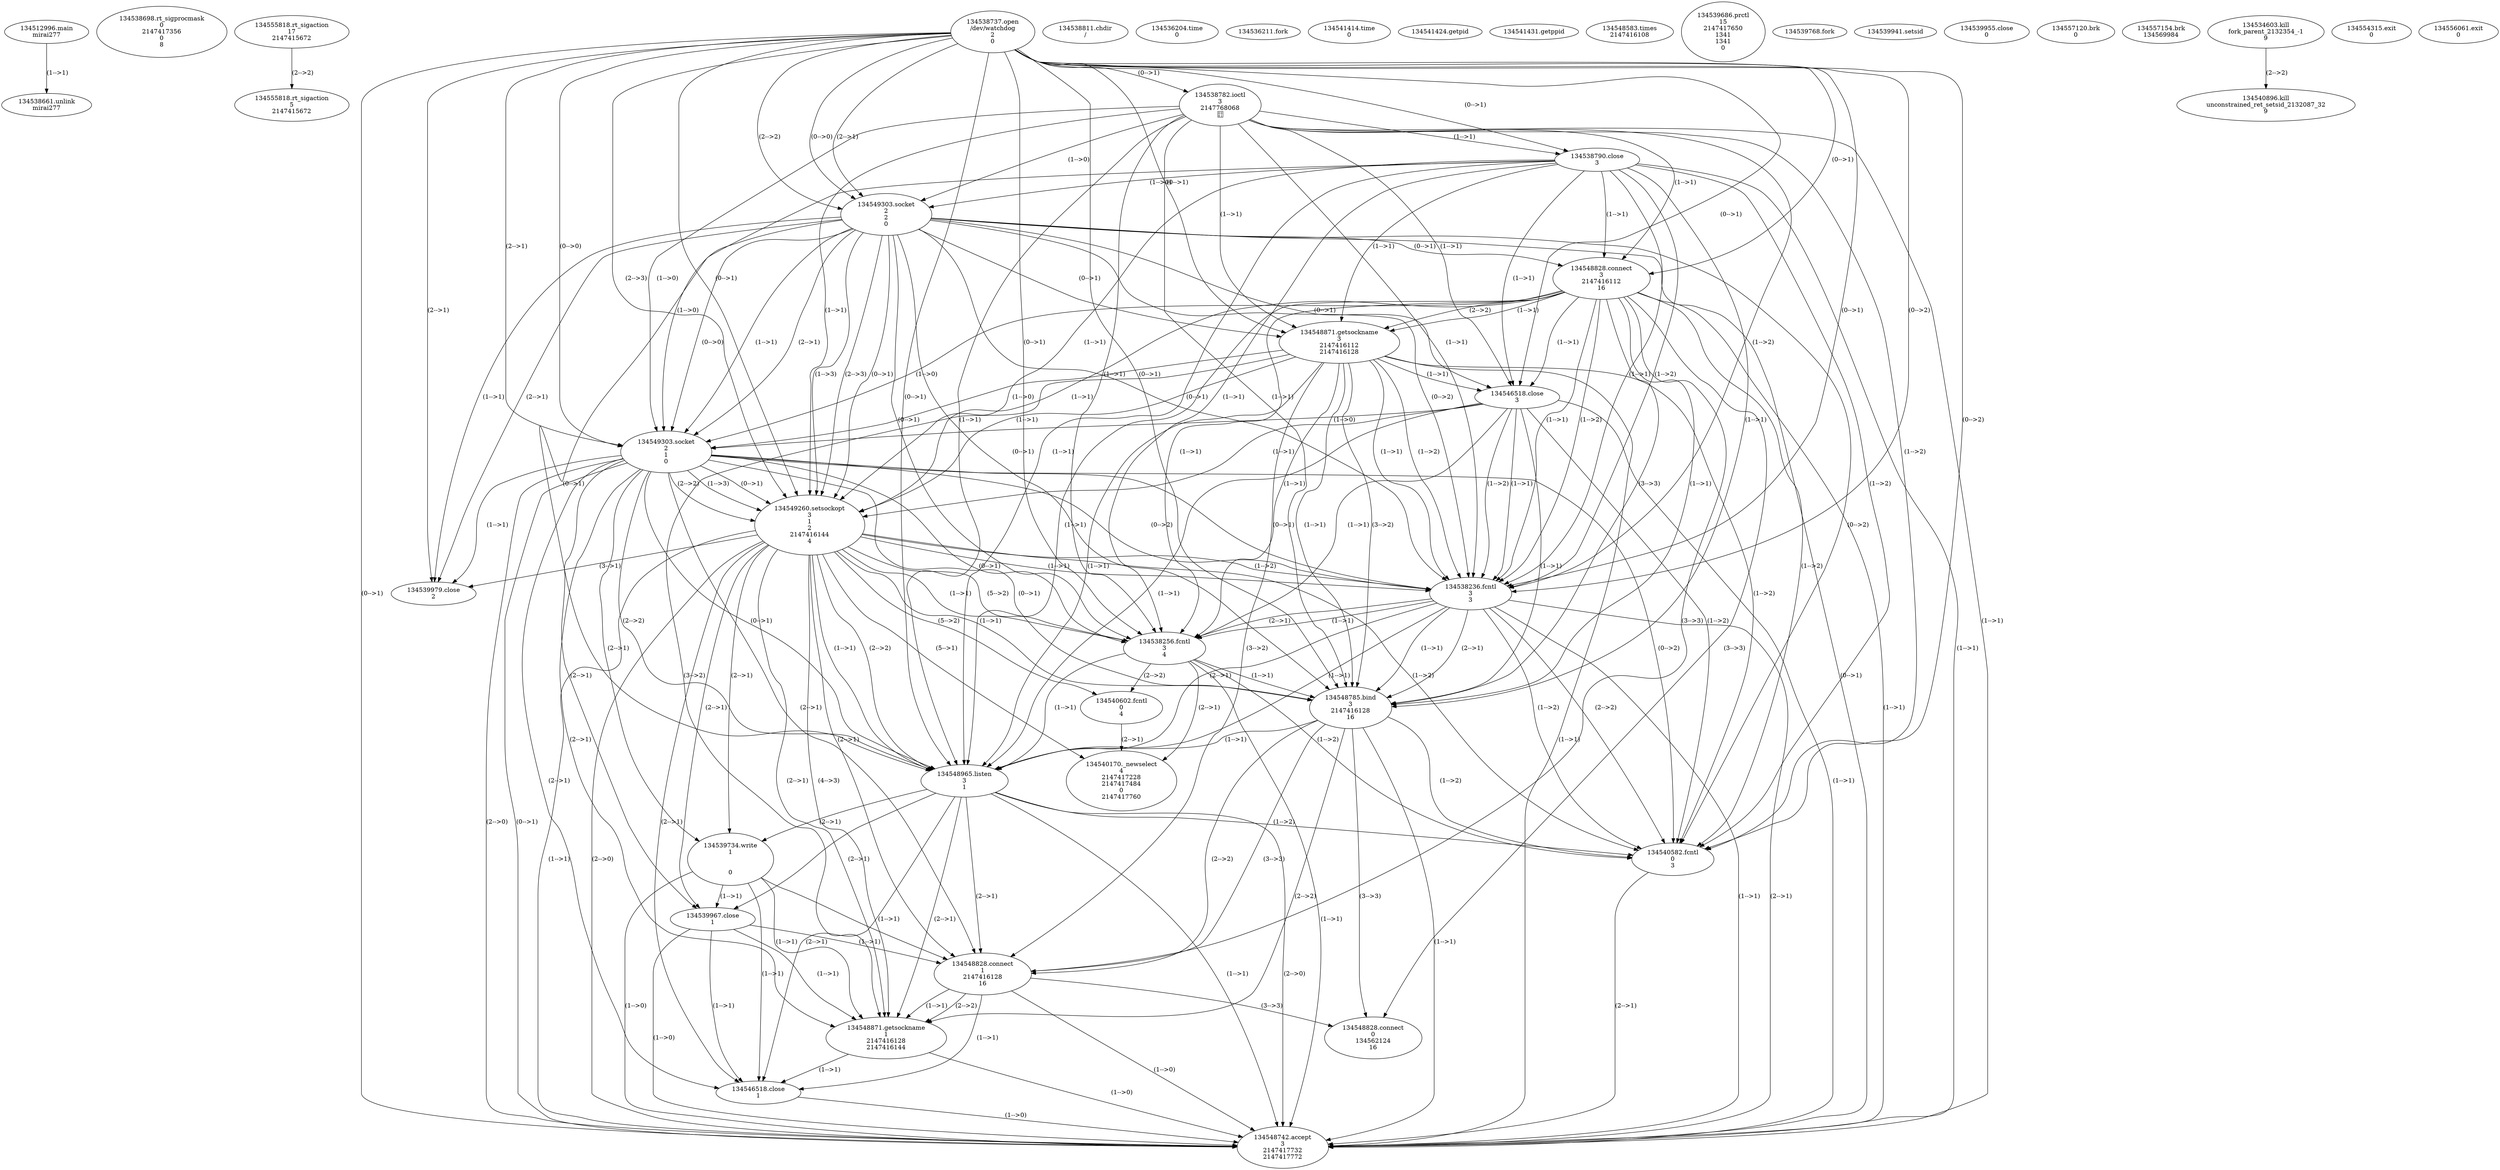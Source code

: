 // Global SCDG with merge call
digraph {
	0 [label="134512996.main
mirai277"]
	1 [label="134538661.unlink
mirai277"]
	0 -> 1 [label="(1-->1)"]
	2 [label="134538698.rt_sigprocmask
0
2147417356
0
8"]
	3 [label="134555818.rt_sigaction
17
2147415672"]
	4 [label="134555818.rt_sigaction
5
2147415672"]
	3 -> 4 [label="(2-->2)"]
	5 [label="134538737.open
/dev/watchdog
2
0"]
	6 [label="134538782.ioctl
3
2147768068
"]
	5 -> 6 [label="(0-->1)"]
	7 [label="134538790.close
3"]
	5 -> 7 [label="(0-->1)"]
	6 -> 7 [label="(1-->1)"]
	8 [label="134538811.chdir
/"]
	9 [label="134549303.socket
2
2
0"]
	5 -> 9 [label="(2-->1)"]
	5 -> 9 [label="(2-->2)"]
	5 -> 9 [label="(0-->0)"]
	6 -> 9 [label="(1-->0)"]
	7 -> 9 [label="(1-->0)"]
	10 [label="134548828.connect
3
2147416112
16"]
	5 -> 10 [label="(0-->1)"]
	6 -> 10 [label="(1-->1)"]
	7 -> 10 [label="(1-->1)"]
	9 -> 10 [label="(0-->1)"]
	11 [label="134548871.getsockname
3
2147416112
2147416128"]
	5 -> 11 [label="(0-->1)"]
	6 -> 11 [label="(1-->1)"]
	7 -> 11 [label="(1-->1)"]
	9 -> 11 [label="(0-->1)"]
	10 -> 11 [label="(1-->1)"]
	10 -> 11 [label="(2-->2)"]
	12 [label="134546518.close
3"]
	5 -> 12 [label="(0-->1)"]
	6 -> 12 [label="(1-->1)"]
	7 -> 12 [label="(1-->1)"]
	9 -> 12 [label="(0-->1)"]
	10 -> 12 [label="(1-->1)"]
	11 -> 12 [label="(1-->1)"]
	13 [label="134536204.time
0"]
	14 [label="134536211.fork
"]
	15 [label="134549303.socket
2
1
0"]
	5 -> 15 [label="(2-->1)"]
	9 -> 15 [label="(1-->1)"]
	9 -> 15 [label="(2-->1)"]
	5 -> 15 [label="(0-->0)"]
	6 -> 15 [label="(1-->0)"]
	7 -> 15 [label="(1-->0)"]
	9 -> 15 [label="(0-->0)"]
	10 -> 15 [label="(1-->0)"]
	11 -> 15 [label="(1-->0)"]
	12 -> 15 [label="(1-->0)"]
	16 [label="134549260.setsockopt
3
1
2
2147416144
4"]
	5 -> 16 [label="(0-->1)"]
	6 -> 16 [label="(1-->1)"]
	7 -> 16 [label="(1-->1)"]
	9 -> 16 [label="(0-->1)"]
	10 -> 16 [label="(1-->1)"]
	11 -> 16 [label="(1-->1)"]
	12 -> 16 [label="(1-->1)"]
	15 -> 16 [label="(0-->1)"]
	15 -> 16 [label="(2-->2)"]
	5 -> 16 [label="(2-->3)"]
	9 -> 16 [label="(1-->3)"]
	9 -> 16 [label="(2-->3)"]
	15 -> 16 [label="(1-->3)"]
	17 [label="134538236.fcntl
3
3"]
	5 -> 17 [label="(0-->1)"]
	6 -> 17 [label="(1-->1)"]
	7 -> 17 [label="(1-->1)"]
	9 -> 17 [label="(0-->1)"]
	10 -> 17 [label="(1-->1)"]
	11 -> 17 [label="(1-->1)"]
	12 -> 17 [label="(1-->1)"]
	15 -> 17 [label="(0-->1)"]
	16 -> 17 [label="(1-->1)"]
	5 -> 17 [label="(0-->2)"]
	6 -> 17 [label="(1-->2)"]
	7 -> 17 [label="(1-->2)"]
	9 -> 17 [label="(0-->2)"]
	10 -> 17 [label="(1-->2)"]
	11 -> 17 [label="(1-->2)"]
	12 -> 17 [label="(1-->2)"]
	15 -> 17 [label="(0-->2)"]
	16 -> 17 [label="(1-->2)"]
	18 [label="134538256.fcntl
3
4"]
	5 -> 18 [label="(0-->1)"]
	6 -> 18 [label="(1-->1)"]
	7 -> 18 [label="(1-->1)"]
	9 -> 18 [label="(0-->1)"]
	10 -> 18 [label="(1-->1)"]
	11 -> 18 [label="(1-->1)"]
	12 -> 18 [label="(1-->1)"]
	15 -> 18 [label="(0-->1)"]
	16 -> 18 [label="(1-->1)"]
	17 -> 18 [label="(1-->1)"]
	17 -> 18 [label="(2-->1)"]
	16 -> 18 [label="(5-->2)"]
	19 [label="134548785.bind
3
2147416128
16"]
	5 -> 19 [label="(0-->1)"]
	6 -> 19 [label="(1-->1)"]
	7 -> 19 [label="(1-->1)"]
	9 -> 19 [label="(0-->1)"]
	10 -> 19 [label="(1-->1)"]
	11 -> 19 [label="(1-->1)"]
	12 -> 19 [label="(1-->1)"]
	15 -> 19 [label="(0-->1)"]
	16 -> 19 [label="(1-->1)"]
	17 -> 19 [label="(1-->1)"]
	17 -> 19 [label="(2-->1)"]
	18 -> 19 [label="(1-->1)"]
	11 -> 19 [label="(3-->2)"]
	10 -> 19 [label="(3-->3)"]
	20 [label="134548965.listen
3
1"]
	5 -> 20 [label="(0-->1)"]
	6 -> 20 [label="(1-->1)"]
	7 -> 20 [label="(1-->1)"]
	9 -> 20 [label="(0-->1)"]
	10 -> 20 [label="(1-->1)"]
	11 -> 20 [label="(1-->1)"]
	12 -> 20 [label="(1-->1)"]
	15 -> 20 [label="(0-->1)"]
	16 -> 20 [label="(1-->1)"]
	17 -> 20 [label="(1-->1)"]
	17 -> 20 [label="(2-->1)"]
	18 -> 20 [label="(1-->1)"]
	19 -> 20 [label="(1-->1)"]
	15 -> 20 [label="(2-->2)"]
	16 -> 20 [label="(2-->2)"]
	21 [label="134541414.time
0"]
	22 [label="134541424.getpid
"]
	23 [label="134541431.getppid
"]
	24 [label="134548583.times
2147416108"]
	25 [label="134539686.prctl
15
2147417650
1341
1341
0"]
	26 [label="134539734.write
1


0"]
	15 -> 26 [label="(2-->1)"]
	16 -> 26 [label="(2-->1)"]
	20 -> 26 [label="(2-->1)"]
	27 [label="134539768.fork
"]
	28 [label="134539941.setsid
"]
	29 [label="134539955.close
0"]
	30 [label="134539967.close
1"]
	15 -> 30 [label="(2-->1)"]
	16 -> 30 [label="(2-->1)"]
	20 -> 30 [label="(2-->1)"]
	26 -> 30 [label="(1-->1)"]
	31 [label="134539979.close
2"]
	5 -> 31 [label="(2-->1)"]
	9 -> 31 [label="(1-->1)"]
	9 -> 31 [label="(2-->1)"]
	15 -> 31 [label="(1-->1)"]
	16 -> 31 [label="(3-->1)"]
	32 [label="134557120.brk
0"]
	33 [label="134557154.brk
134569984"]
	34 [label="134540582.fcntl
0
3"]
	5 -> 34 [label="(0-->2)"]
	6 -> 34 [label="(1-->2)"]
	7 -> 34 [label="(1-->2)"]
	9 -> 34 [label="(0-->2)"]
	10 -> 34 [label="(1-->2)"]
	11 -> 34 [label="(1-->2)"]
	12 -> 34 [label="(1-->2)"]
	15 -> 34 [label="(0-->2)"]
	16 -> 34 [label="(1-->2)"]
	17 -> 34 [label="(1-->2)"]
	17 -> 34 [label="(2-->2)"]
	18 -> 34 [label="(1-->2)"]
	19 -> 34 [label="(1-->2)"]
	20 -> 34 [label="(1-->2)"]
	35 [label="134540602.fcntl
0
4"]
	16 -> 35 [label="(5-->2)"]
	18 -> 35 [label="(2-->2)"]
	36 [label="134548828.connect
1
2147416128
16"]
	15 -> 36 [label="(2-->1)"]
	16 -> 36 [label="(2-->1)"]
	20 -> 36 [label="(2-->1)"]
	26 -> 36 [label="(1-->1)"]
	30 -> 36 [label="(1-->1)"]
	11 -> 36 [label="(3-->2)"]
	19 -> 36 [label="(2-->2)"]
	10 -> 36 [label="(3-->3)"]
	19 -> 36 [label="(3-->3)"]
	37 [label="134548871.getsockname
1
2147416128
2147416144"]
	15 -> 37 [label="(2-->1)"]
	16 -> 37 [label="(2-->1)"]
	20 -> 37 [label="(2-->1)"]
	26 -> 37 [label="(1-->1)"]
	30 -> 37 [label="(1-->1)"]
	36 -> 37 [label="(1-->1)"]
	11 -> 37 [label="(3-->2)"]
	19 -> 37 [label="(2-->2)"]
	36 -> 37 [label="(2-->2)"]
	16 -> 37 [label="(4-->3)"]
	38 [label="134546518.close
1"]
	15 -> 38 [label="(2-->1)"]
	16 -> 38 [label="(2-->1)"]
	20 -> 38 [label="(2-->1)"]
	26 -> 38 [label="(1-->1)"]
	30 -> 38 [label="(1-->1)"]
	36 -> 38 [label="(1-->1)"]
	37 -> 38 [label="(1-->1)"]
	39 [label="134548828.connect
0
134562124
16"]
	10 -> 39 [label="(3-->3)"]
	19 -> 39 [label="(3-->3)"]
	36 -> 39 [label="(3-->3)"]
	40 [label="134540170._newselect
4
2147417228
2147417484
0
2147417760"]
	16 -> 40 [label="(5-->1)"]
	18 -> 40 [label="(2-->1)"]
	35 -> 40 [label="(2-->1)"]
	41 [label="134548742.accept
3
2147417732
2147417772"]
	5 -> 41 [label="(0-->1)"]
	6 -> 41 [label="(1-->1)"]
	7 -> 41 [label="(1-->1)"]
	9 -> 41 [label="(0-->1)"]
	10 -> 41 [label="(1-->1)"]
	11 -> 41 [label="(1-->1)"]
	12 -> 41 [label="(1-->1)"]
	15 -> 41 [label="(0-->1)"]
	16 -> 41 [label="(1-->1)"]
	17 -> 41 [label="(1-->1)"]
	17 -> 41 [label="(2-->1)"]
	18 -> 41 [label="(1-->1)"]
	19 -> 41 [label="(1-->1)"]
	20 -> 41 [label="(1-->1)"]
	34 -> 41 [label="(2-->1)"]
	15 -> 41 [label="(2-->0)"]
	16 -> 41 [label="(2-->0)"]
	20 -> 41 [label="(2-->0)"]
	26 -> 41 [label="(1-->0)"]
	30 -> 41 [label="(1-->0)"]
	36 -> 41 [label="(1-->0)"]
	37 -> 41 [label="(1-->0)"]
	38 -> 41 [label="(1-->0)"]
	42 [label="134534603.kill
fork_parent_2132354_-1
9"]
	43 [label="134540896.kill
unconstrained_ret_setsid_2132087_32
9"]
	42 -> 43 [label="(2-->2)"]
	44 [label="134554315.exit
0"]
	45 [label="134556061.exit
0"]
}
